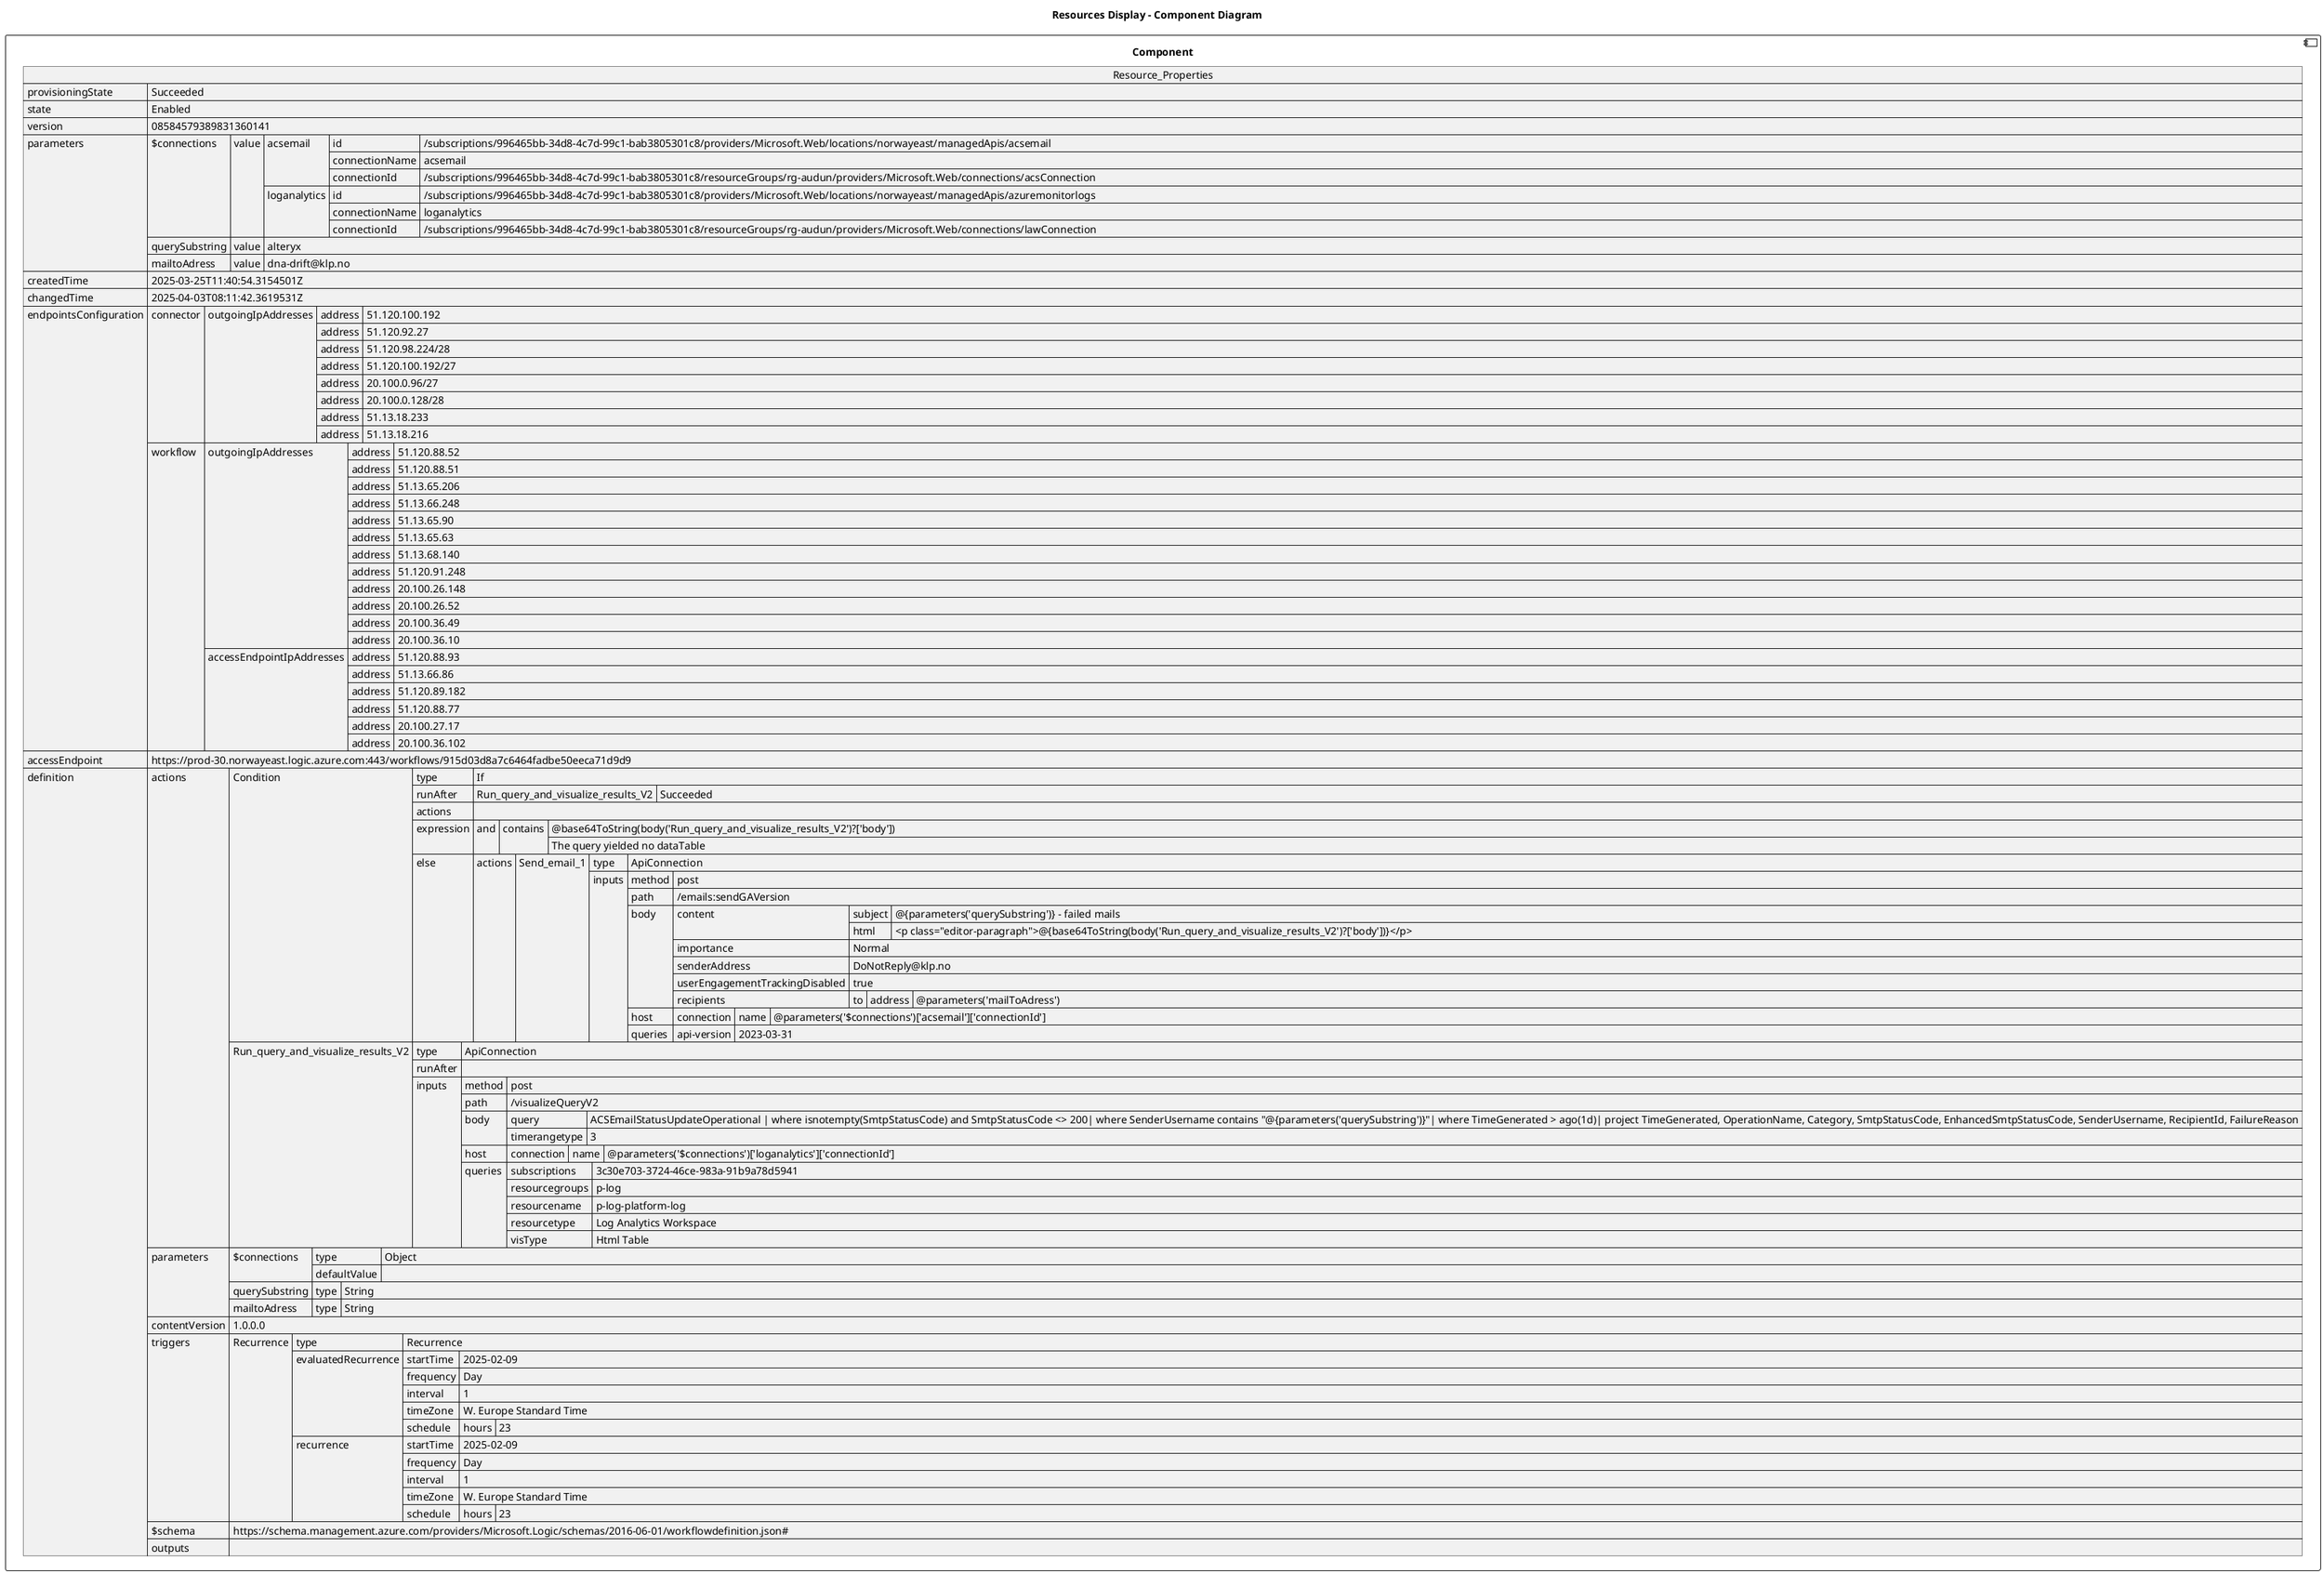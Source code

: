 @startuml

title Resources Display - Component Diagram

component Component {

json  Resource_Properties {
  "provisioningState": "Succeeded",
  "state": "Enabled",
  "version": "08584579389831360141",
  "parameters": {
    "$connections": {
      "value": {
        "acsemail": {
          "id": "/subscriptions/996465bb-34d8-4c7d-99c1-bab3805301c8/providers/Microsoft.Web/locations/norwayeast/managedApis/acsemail",
          "connectionName": "acsemail",
          "connectionId": "/subscriptions/996465bb-34d8-4c7d-99c1-bab3805301c8/resourceGroups/rg-audun/providers/Microsoft.Web/connections/acsConnection"
        },
        "loganalytics": {
          "id": "/subscriptions/996465bb-34d8-4c7d-99c1-bab3805301c8/providers/Microsoft.Web/locations/norwayeast/managedApis/azuremonitorlogs",
          "connectionName": "loganalytics",
          "connectionId": "/subscriptions/996465bb-34d8-4c7d-99c1-bab3805301c8/resourceGroups/rg-audun/providers/Microsoft.Web/connections/lawConnection"
        }
      }
    },
    "querySubstring": {
      "value": "alteryx"
    },
    "mailtoAdress": {
      "value": "dna-drift@klp.no"
    }
  },
  "createdTime": "2025-03-25T11:40:54.3154501Z",
  "changedTime": "2025-04-03T08:11:42.3619531Z",
  "endpointsConfiguration": {
    "connector": {
      "outgoingIpAddresses": [
        {
          "address": "51.120.100.192"
        },
        {
          "address": "51.120.92.27"
        },
        {
          "address": "51.120.98.224/28"
        },
        {
          "address": "51.120.100.192/27"
        },
        {
          "address": "20.100.0.96/27"
        },
        {
          "address": "20.100.0.128/28"
        },
        {
          "address": "51.13.18.233"
        },
        {
          "address": "51.13.18.216"
        }
      ]
    },
    "workflow": {
      "outgoingIpAddresses": [
        {
          "address": "51.120.88.52"
        },
        {
          "address": "51.120.88.51"
        },
        {
          "address": "51.13.65.206"
        },
        {
          "address": "51.13.66.248"
        },
        {
          "address": "51.13.65.90"
        },
        {
          "address": "51.13.65.63"
        },
        {
          "address": "51.13.68.140"
        },
        {
          "address": "51.120.91.248"
        },
        {
          "address": "20.100.26.148"
        },
        {
          "address": "20.100.26.52"
        },
        {
          "address": "20.100.36.49"
        },
        {
          "address": "20.100.36.10"
        }
      ],
      "accessEndpointIpAddresses": [
        {
          "address": "51.120.88.93"
        },
        {
          "address": "51.13.66.86"
        },
        {
          "address": "51.120.89.182"
        },
        {
          "address": "51.120.88.77"
        },
        {
          "address": "20.100.27.17"
        },
        {
          "address": "20.100.36.102"
        }
      ]
    }
  },
  "accessEndpoint": "https://prod-30.norwayeast.logic.azure.com:443/workflows/915d03d8a7c6464fadbe50eeca71d9d9",
  "definition": {
    "actions": {
      "Condition": {
        "type": "If",
        "runAfter": {
          "Run_query_and_visualize_results_V2": [
            "Succeeded"
          ]
        },
        "actions": {},
        "expression": {
          "and": [
            {
              "contains": [
                "@base64ToString(body('Run_query_and_visualize_results_V2')?['body'])",
                "The query yielded no dataTable"
              ]
            }
          ]
        },
        "else": {
          "actions": {
            "Send_email_1": {
              "type": "ApiConnection",
              "inputs": {
                "method": "post",
                "path": "/emails:sendGAVersion",
                "body": {
                  "content": {
                    "subject": "@{parameters('querySubstring')} - failed mails",
                    "html": "<p class=\"editor-paragraph\">@{base64ToString(body('Run_query_and_visualize_results_V2')?['body'])}</p>"
                  },
                  "importance": "Normal",
                  "senderAddress": "DoNotReply@klp.no",
                  "userEngagementTrackingDisabled": true,
                  "recipients": {
                    "to": [
                      {
                        "address": "@parameters('mailToAdress')"
                      }
                    ]
                  }
                },
                "host": {
                  "connection": {
                    "name": "@parameters('$connections')['acsemail']['connectionId']"
                  }
                },
                "queries": {
                  "api-version": "2023-03-31"
                }
              }
            }
          }
        }
      },
      "Run_query_and_visualize_results_V2": {
        "type": "ApiConnection",
        "runAfter": {},
        "inputs": {
          "method": "post",
          "path": "/visualizeQueryV2",
          "body": {
            "query": "ACSEmailStatusUpdateOperational \n| where isnotempty(SmtpStatusCode) and SmtpStatusCode <> 200\n| where SenderUsername contains \"@{parameters('querySubstring')}\"\n| where TimeGenerated > ago(1d)\n| project TimeGenerated, OperationName, Category, SmtpStatusCode, EnhancedSmtpStatusCode, SenderUsername, RecipientId, FailureReason",
            "timerangetype": "3"
          },
          "host": {
            "connection": {
              "name": "@parameters('$connections')['loganalytics']['connectionId']"
            }
          },
          "queries": {
            "subscriptions": "3c30e703-3724-46ce-983a-91b9a78d5941",
            "resourcegroups": "p-log",
            "resourcename": "p-log-platform-log",
            "resourcetype": "Log Analytics Workspace",
            "visType": "Html Table"
          }
        }
      }
    },
    "parameters": {
      "$connections": {
        "type": "Object",
        "defaultValue": {}
      },
      "querySubstring": {
        "type": "String"
      },
      "mailtoAdress": {
        "type": "String"
      }
    },
    "contentVersion": "1.0.0.0",
    "triggers": {
      "Recurrence": {
        "type": "Recurrence",
        "evaluatedRecurrence": {
          "startTime": "2025-02-09",
          "frequency": "Day",
          "interval": 1,
          "timeZone": "W. Europe Standard Time",
          "schedule": {
            "hours": [
              "23"
            ]
          }
        },
        "recurrence": {
          "startTime": "2025-02-09",
          "frequency": "Day",
          "interval": 1,
          "timeZone": "W. Europe Standard Time",
          "schedule": {
            "hours": [
              "23"
            ]
          }
        }
      }
    },
    "$schema": "https://schema.management.azure.com/providers/Microsoft.Logic/schemas/2016-06-01/workflowdefinition.json#",
    "outputs": {}
  }
}
}
@enduml
